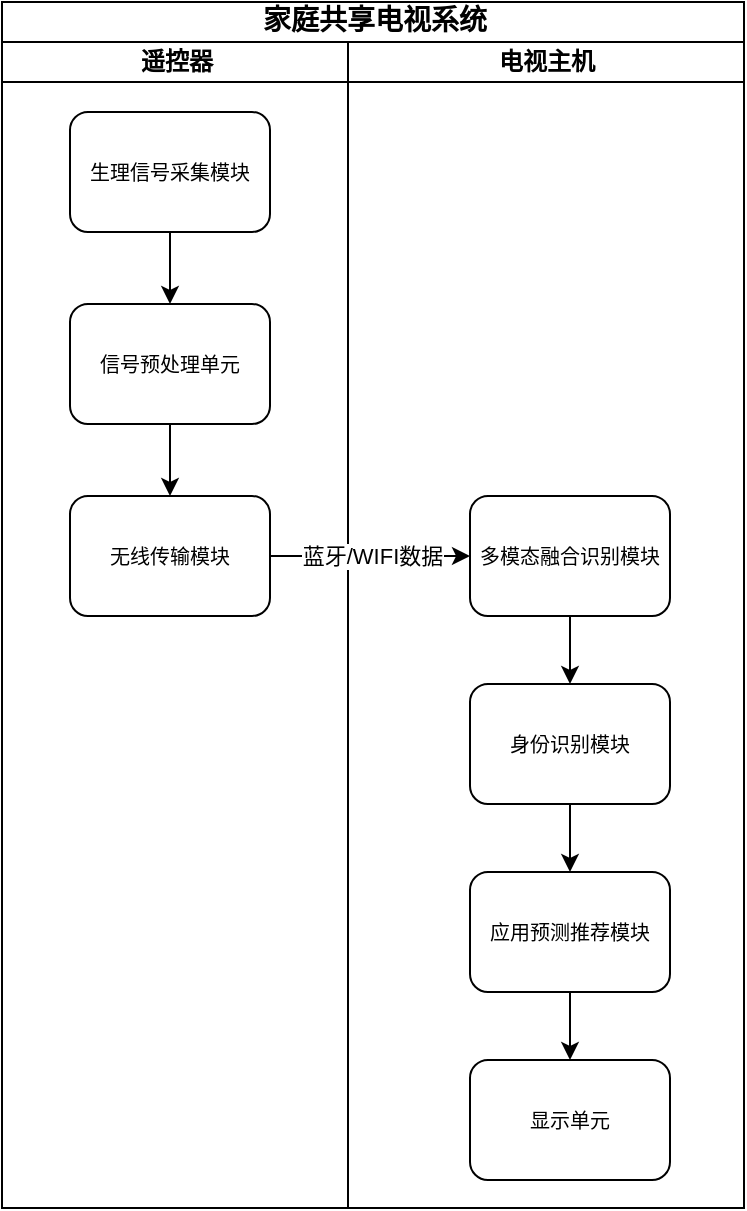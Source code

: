<mxfile version="28.2.7">
  <diagram name="Page-1" id="74e2e168-ea6b-b213-b513-2b3c1d86103e">
    <mxGraphModel dx="1188" dy="619" grid="0" gridSize="10" guides="1" tooltips="1" connect="1" arrows="1" fold="1" page="1" pageScale="1" pageWidth="1100" pageHeight="850" background="none" math="0" shadow="0">
      <root>
        <mxCell id="0" />
        <mxCell id="1" parent="0" />
        <mxCell id="77e6c97f196da883-1" value="&lt;font style=&quot;font-size: 14px;&quot;&gt;家庭共享电视系统&lt;/font&gt;" style="swimlane;html=1;childLayout=stackLayout;startSize=20;rounded=0;shadow=0;labelBackgroundColor=none;strokeWidth=1;fontFamily=Verdana;fontSize=8;align=center;" parent="1" vertex="1">
          <mxGeometry x="70" y="40" width="371" height="603" as="geometry" />
        </mxCell>
        <mxCell id="77e6c97f196da883-2" value="遥控器" style="swimlane;html=1;startSize=20;" parent="77e6c97f196da883-1" vertex="1">
          <mxGeometry y="20" width="173" height="583" as="geometry" />
        </mxCell>
        <mxCell id="8Mx7GZRyE268cOzbS8Tf-2" style="edgeStyle=orthogonalEdgeStyle;rounded=0;orthogonalLoop=1;jettySize=auto;html=1;exitX=0.5;exitY=1;exitDx=0;exitDy=0;" edge="1" parent="77e6c97f196da883-2" source="77e6c97f196da883-8" target="8Mx7GZRyE268cOzbS8Tf-1">
          <mxGeometry relative="1" as="geometry" />
        </mxCell>
        <mxCell id="77e6c97f196da883-8" value="&lt;font style=&quot;font-size: 10px;&quot;&gt;生理信号采集模块&lt;/font&gt;" style="rounded=1;whiteSpace=wrap;html=1;shadow=0;labelBackgroundColor=none;strokeWidth=1;fontFamily=Verdana;fontSize=8;align=center;" parent="77e6c97f196da883-2" vertex="1">
          <mxGeometry x="34" y="35" width="100" height="60" as="geometry" />
        </mxCell>
        <mxCell id="8Mx7GZRyE268cOzbS8Tf-5" style="edgeStyle=orthogonalEdgeStyle;rounded=0;orthogonalLoop=1;jettySize=auto;html=1;exitX=0.5;exitY=1;exitDx=0;exitDy=0;" edge="1" parent="77e6c97f196da883-2" source="8Mx7GZRyE268cOzbS8Tf-1" target="8Mx7GZRyE268cOzbS8Tf-4">
          <mxGeometry relative="1" as="geometry" />
        </mxCell>
        <mxCell id="8Mx7GZRyE268cOzbS8Tf-1" value="&lt;font style=&quot;font-size: 10px;&quot;&gt;信号预处理单元&lt;/font&gt;" style="rounded=1;whiteSpace=wrap;html=1;shadow=0;labelBackgroundColor=none;strokeWidth=1;fontFamily=Verdana;fontSize=8;align=center;" vertex="1" parent="77e6c97f196da883-2">
          <mxGeometry x="34" y="131" width="100" height="60" as="geometry" />
        </mxCell>
        <mxCell id="8Mx7GZRyE268cOzbS8Tf-4" value="&lt;font style=&quot;font-size: 10px;&quot;&gt;无线传输模块&lt;/font&gt;" style="rounded=1;whiteSpace=wrap;html=1;shadow=0;labelBackgroundColor=none;strokeWidth=1;fontFamily=Verdana;fontSize=8;align=center;" vertex="1" parent="77e6c97f196da883-2">
          <mxGeometry x="34" y="227" width="100" height="60" as="geometry" />
        </mxCell>
        <mxCell id="77e6c97f196da883-3" value="电视主机" style="swimlane;html=1;startSize=20;" parent="77e6c97f196da883-1" vertex="1">
          <mxGeometry x="173" y="20" width="198" height="583" as="geometry" />
        </mxCell>
        <mxCell id="8Mx7GZRyE268cOzbS8Tf-11" style="edgeStyle=orthogonalEdgeStyle;rounded=0;orthogonalLoop=1;jettySize=auto;html=1;exitX=0.5;exitY=1;exitDx=0;exitDy=0;" edge="1" parent="77e6c97f196da883-3" source="8Mx7GZRyE268cOzbS8Tf-6" target="8Mx7GZRyE268cOzbS8Tf-10">
          <mxGeometry relative="1" as="geometry" />
        </mxCell>
        <mxCell id="8Mx7GZRyE268cOzbS8Tf-6" value="&lt;font style=&quot;font-size: 10px;&quot;&gt;多模态融合识别模块&lt;/font&gt;" style="rounded=1;whiteSpace=wrap;html=1;shadow=0;labelBackgroundColor=none;strokeWidth=1;fontFamily=Verdana;fontSize=8;align=center;" vertex="1" parent="77e6c97f196da883-3">
          <mxGeometry x="61" y="227" width="100" height="60" as="geometry" />
        </mxCell>
        <mxCell id="8Mx7GZRyE268cOzbS8Tf-13" style="edgeStyle=orthogonalEdgeStyle;rounded=0;orthogonalLoop=1;jettySize=auto;html=1;exitX=0.5;exitY=1;exitDx=0;exitDy=0;" edge="1" parent="77e6c97f196da883-3" source="8Mx7GZRyE268cOzbS8Tf-10" target="8Mx7GZRyE268cOzbS8Tf-12">
          <mxGeometry relative="1" as="geometry" />
        </mxCell>
        <mxCell id="8Mx7GZRyE268cOzbS8Tf-10" value="&lt;font style=&quot;font-size: 10px;&quot;&gt;身份识别模块&lt;/font&gt;" style="rounded=1;whiteSpace=wrap;html=1;shadow=0;labelBackgroundColor=none;strokeWidth=1;fontFamily=Verdana;fontSize=8;align=center;" vertex="1" parent="77e6c97f196da883-3">
          <mxGeometry x="61" y="321" width="100" height="60" as="geometry" />
        </mxCell>
        <mxCell id="8Mx7GZRyE268cOzbS8Tf-15" style="edgeStyle=orthogonalEdgeStyle;rounded=0;orthogonalLoop=1;jettySize=auto;html=1;exitX=0.5;exitY=1;exitDx=0;exitDy=0;" edge="1" parent="77e6c97f196da883-3" source="8Mx7GZRyE268cOzbS8Tf-12" target="8Mx7GZRyE268cOzbS8Tf-14">
          <mxGeometry relative="1" as="geometry" />
        </mxCell>
        <mxCell id="8Mx7GZRyE268cOzbS8Tf-12" value="&lt;font style=&quot;font-size: 10px;&quot;&gt;应用预测推荐模块&lt;/font&gt;" style="rounded=1;whiteSpace=wrap;html=1;shadow=0;labelBackgroundColor=none;strokeWidth=1;fontFamily=Verdana;fontSize=8;align=center;" vertex="1" parent="77e6c97f196da883-3">
          <mxGeometry x="61" y="415" width="100" height="60" as="geometry" />
        </mxCell>
        <mxCell id="8Mx7GZRyE268cOzbS8Tf-14" value="&lt;font style=&quot;font-size: 10px;&quot;&gt;显示单元&lt;/font&gt;" style="rounded=1;whiteSpace=wrap;html=1;shadow=0;labelBackgroundColor=none;strokeWidth=1;fontFamily=Verdana;fontSize=8;align=center;" vertex="1" parent="77e6c97f196da883-3">
          <mxGeometry x="61" y="509" width="100" height="60" as="geometry" />
        </mxCell>
        <mxCell id="8Mx7GZRyE268cOzbS8Tf-7" style="edgeStyle=orthogonalEdgeStyle;rounded=0;orthogonalLoop=1;jettySize=auto;html=1;exitX=1;exitY=0.5;exitDx=0;exitDy=0;" edge="1" parent="77e6c97f196da883-1" source="8Mx7GZRyE268cOzbS8Tf-4" target="8Mx7GZRyE268cOzbS8Tf-6">
          <mxGeometry relative="1" as="geometry" />
        </mxCell>
        <mxCell id="8Mx7GZRyE268cOzbS8Tf-8" value="蓝牙/WIFI数据" style="edgeLabel;html=1;align=center;verticalAlign=middle;resizable=0;points=[];" vertex="1" connectable="0" parent="8Mx7GZRyE268cOzbS8Tf-7">
          <mxGeometry x="0.009" relative="1" as="geometry">
            <mxPoint as="offset" />
          </mxGeometry>
        </mxCell>
      </root>
    </mxGraphModel>
  </diagram>
</mxfile>

